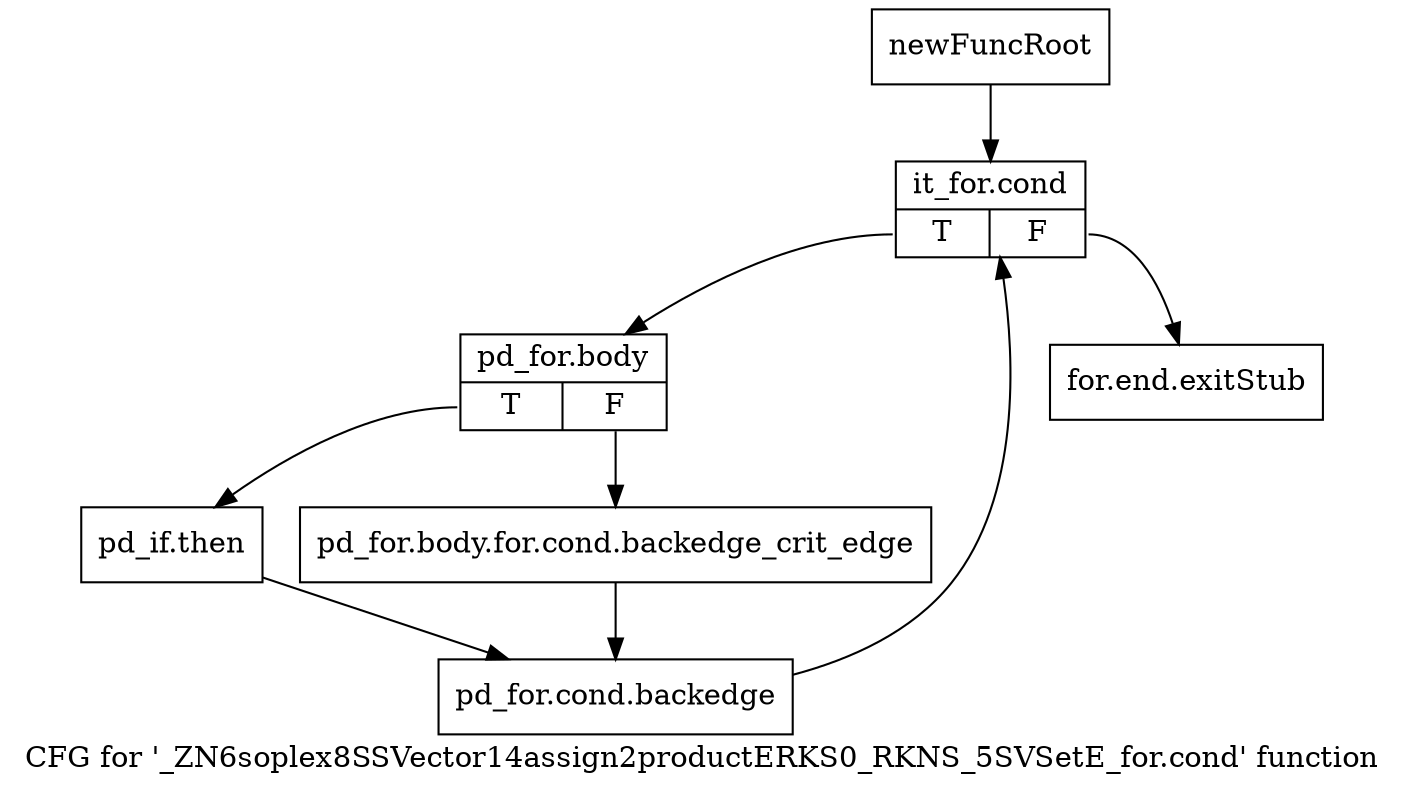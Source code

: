 digraph "CFG for '_ZN6soplex8SSVector14assign2productERKS0_RKNS_5SVSetE_for.cond' function" {
	label="CFG for '_ZN6soplex8SSVector14assign2productERKS0_RKNS_5SVSetE_for.cond' function";

	Node0x2b59340 [shape=record,label="{newFuncRoot}"];
	Node0x2b59340 -> Node0x2b59800;
	Node0x2b597b0 [shape=record,label="{for.end.exitStub}"];
	Node0x2b59800 [shape=record,label="{it_for.cond|{<s0>T|<s1>F}}"];
	Node0x2b59800:s0 -> Node0x2b59850;
	Node0x2b59800:s1 -> Node0x2b597b0;
	Node0x2b59850 [shape=record,label="{pd_for.body|{<s0>T|<s1>F}}"];
	Node0x2b59850:s0 -> Node0x2b598f0;
	Node0x2b59850:s1 -> Node0x2b598a0;
	Node0x2b598a0 [shape=record,label="{pd_for.body.for.cond.backedge_crit_edge}"];
	Node0x2b598a0 -> Node0x2b59940;
	Node0x2b598f0 [shape=record,label="{pd_if.then}"];
	Node0x2b598f0 -> Node0x2b59940;
	Node0x2b59940 [shape=record,label="{pd_for.cond.backedge}"];
	Node0x2b59940 -> Node0x2b59800;
}
